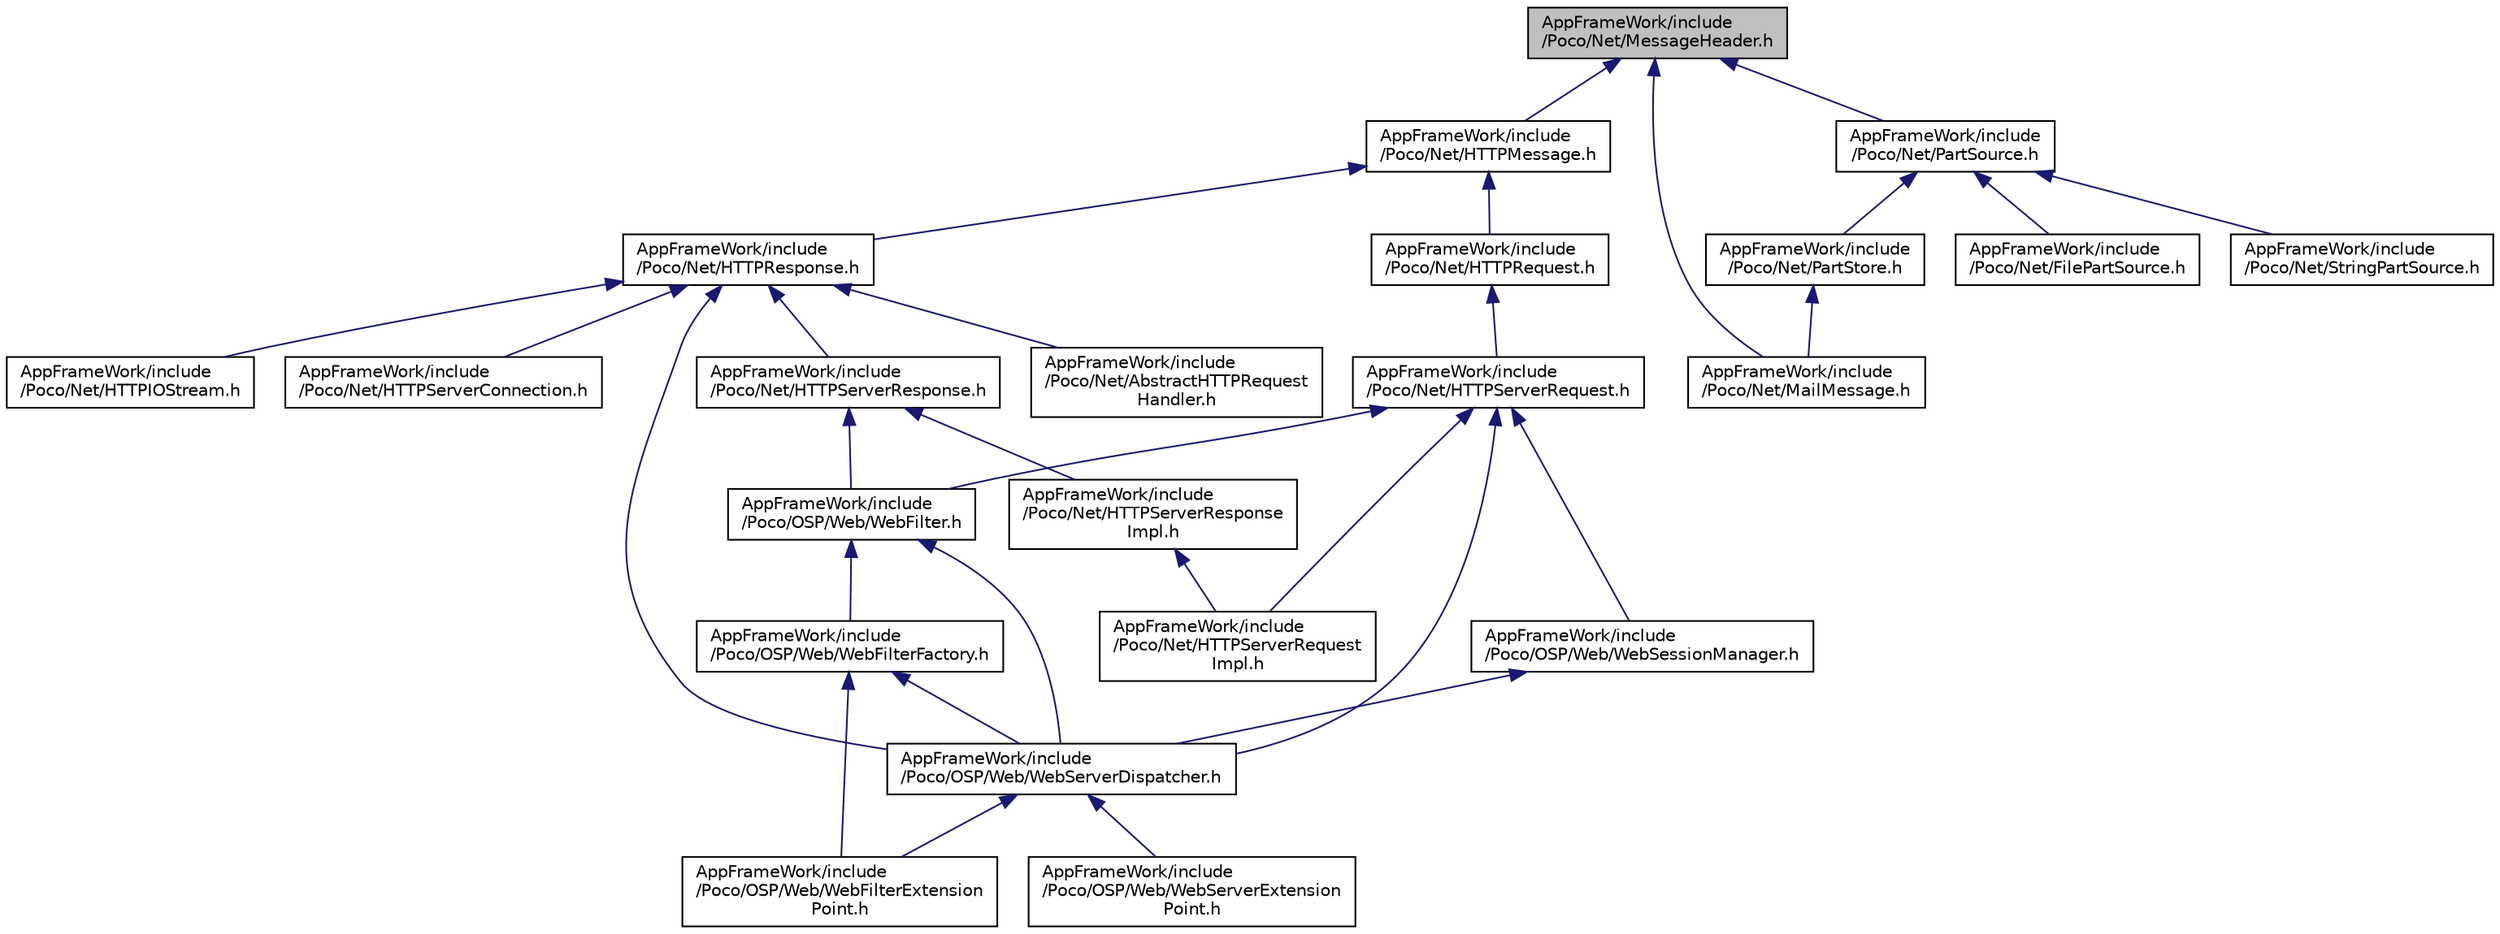 digraph "AppFrameWork/include/Poco/Net/MessageHeader.h"
{
 // LATEX_PDF_SIZE
  edge [fontname="Helvetica",fontsize="10",labelfontname="Helvetica",labelfontsize="10"];
  node [fontname="Helvetica",fontsize="10",shape=record];
  Node1 [label="AppFrameWork/include\l/Poco/Net/MessageHeader.h",height=0.2,width=0.4,color="black", fillcolor="grey75", style="filled", fontcolor="black",tooltip=" "];
  Node1 -> Node2 [dir="back",color="midnightblue",fontsize="10",style="solid"];
  Node2 [label="AppFrameWork/include\l/Poco/Net/HTTPMessage.h",height=0.2,width=0.4,color="black", fillcolor="white", style="filled",URL="$HTTPMessage_8h.html",tooltip=" "];
  Node2 -> Node3 [dir="back",color="midnightblue",fontsize="10",style="solid"];
  Node3 [label="AppFrameWork/include\l/Poco/Net/HTTPRequest.h",height=0.2,width=0.4,color="black", fillcolor="white", style="filled",URL="$HTTPRequest_8h.html",tooltip=" "];
  Node3 -> Node4 [dir="back",color="midnightblue",fontsize="10",style="solid"];
  Node4 [label="AppFrameWork/include\l/Poco/Net/HTTPServerRequest.h",height=0.2,width=0.4,color="black", fillcolor="white", style="filled",URL="$HTTPServerRequest_8h.html",tooltip=" "];
  Node4 -> Node5 [dir="back",color="midnightblue",fontsize="10",style="solid"];
  Node5 [label="AppFrameWork/include\l/Poco/Net/HTTPServerRequest\lImpl.h",height=0.2,width=0.4,color="black", fillcolor="white", style="filled",URL="$HTTPServerRequestImpl_8h.html",tooltip=" "];
  Node4 -> Node6 [dir="back",color="midnightblue",fontsize="10",style="solid"];
  Node6 [label="AppFrameWork/include\l/Poco/OSP/Web/WebFilter.h",height=0.2,width=0.4,color="black", fillcolor="white", style="filled",URL="$WebFilter_8h.html",tooltip=" "];
  Node6 -> Node7 [dir="back",color="midnightblue",fontsize="10",style="solid"];
  Node7 [label="AppFrameWork/include\l/Poco/OSP/Web/WebFilterFactory.h",height=0.2,width=0.4,color="black", fillcolor="white", style="filled",URL="$WebFilterFactory_8h.html",tooltip=" "];
  Node7 -> Node8 [dir="back",color="midnightblue",fontsize="10",style="solid"];
  Node8 [label="AppFrameWork/include\l/Poco/OSP/Web/WebFilterExtension\lPoint.h",height=0.2,width=0.4,color="black", fillcolor="white", style="filled",URL="$WebFilterExtensionPoint_8h.html",tooltip=" "];
  Node7 -> Node9 [dir="back",color="midnightblue",fontsize="10",style="solid"];
  Node9 [label="AppFrameWork/include\l/Poco/OSP/Web/WebServerDispatcher.h",height=0.2,width=0.4,color="black", fillcolor="white", style="filled",URL="$WebServerDispatcher_8h.html",tooltip=" "];
  Node9 -> Node8 [dir="back",color="midnightblue",fontsize="10",style="solid"];
  Node9 -> Node10 [dir="back",color="midnightblue",fontsize="10",style="solid"];
  Node10 [label="AppFrameWork/include\l/Poco/OSP/Web/WebServerExtension\lPoint.h",height=0.2,width=0.4,color="black", fillcolor="white", style="filled",URL="$WebServerExtensionPoint_8h.html",tooltip=" "];
  Node6 -> Node9 [dir="back",color="midnightblue",fontsize="10",style="solid"];
  Node4 -> Node9 [dir="back",color="midnightblue",fontsize="10",style="solid"];
  Node4 -> Node11 [dir="back",color="midnightblue",fontsize="10",style="solid"];
  Node11 [label="AppFrameWork/include\l/Poco/OSP/Web/WebSessionManager.h",height=0.2,width=0.4,color="black", fillcolor="white", style="filled",URL="$WebSessionManager_8h.html",tooltip=" "];
  Node11 -> Node9 [dir="back",color="midnightblue",fontsize="10",style="solid"];
  Node2 -> Node12 [dir="back",color="midnightblue",fontsize="10",style="solid"];
  Node12 [label="AppFrameWork/include\l/Poco/Net/HTTPResponse.h",height=0.2,width=0.4,color="black", fillcolor="white", style="filled",URL="$HTTPResponse_8h.html",tooltip=" "];
  Node12 -> Node13 [dir="back",color="midnightblue",fontsize="10",style="solid"];
  Node13 [label="AppFrameWork/include\l/Poco/Net/AbstractHTTPRequest\lHandler.h",height=0.2,width=0.4,color="black", fillcolor="white", style="filled",URL="$AbstractHTTPRequestHandler_8h.html",tooltip=" "];
  Node12 -> Node14 [dir="back",color="midnightblue",fontsize="10",style="solid"];
  Node14 [label="AppFrameWork/include\l/Poco/Net/HTTPIOStream.h",height=0.2,width=0.4,color="black", fillcolor="white", style="filled",URL="$HTTPIOStream_8h.html",tooltip=" "];
  Node12 -> Node15 [dir="back",color="midnightblue",fontsize="10",style="solid"];
  Node15 [label="AppFrameWork/include\l/Poco/Net/HTTPServerConnection.h",height=0.2,width=0.4,color="black", fillcolor="white", style="filled",URL="$HTTPServerConnection_8h.html",tooltip=" "];
  Node12 -> Node16 [dir="back",color="midnightblue",fontsize="10",style="solid"];
  Node16 [label="AppFrameWork/include\l/Poco/Net/HTTPServerResponse.h",height=0.2,width=0.4,color="black", fillcolor="white", style="filled",URL="$HTTPServerResponse_8h.html",tooltip=" "];
  Node16 -> Node17 [dir="back",color="midnightblue",fontsize="10",style="solid"];
  Node17 [label="AppFrameWork/include\l/Poco/Net/HTTPServerResponse\lImpl.h",height=0.2,width=0.4,color="black", fillcolor="white", style="filled",URL="$HTTPServerResponseImpl_8h.html",tooltip=" "];
  Node17 -> Node5 [dir="back",color="midnightblue",fontsize="10",style="solid"];
  Node16 -> Node6 [dir="back",color="midnightblue",fontsize="10",style="solid"];
  Node12 -> Node9 [dir="back",color="midnightblue",fontsize="10",style="solid"];
  Node1 -> Node18 [dir="back",color="midnightblue",fontsize="10",style="solid"];
  Node18 [label="AppFrameWork/include\l/Poco/Net/MailMessage.h",height=0.2,width=0.4,color="black", fillcolor="white", style="filled",URL="$MailMessage_8h.html",tooltip=" "];
  Node1 -> Node19 [dir="back",color="midnightblue",fontsize="10",style="solid"];
  Node19 [label="AppFrameWork/include\l/Poco/Net/PartSource.h",height=0.2,width=0.4,color="black", fillcolor="white", style="filled",URL="$PartSource_8h.html",tooltip=" "];
  Node19 -> Node20 [dir="back",color="midnightblue",fontsize="10",style="solid"];
  Node20 [label="AppFrameWork/include\l/Poco/Net/FilePartSource.h",height=0.2,width=0.4,color="black", fillcolor="white", style="filled",URL="$FilePartSource_8h.html",tooltip=" "];
  Node19 -> Node21 [dir="back",color="midnightblue",fontsize="10",style="solid"];
  Node21 [label="AppFrameWork/include\l/Poco/Net/PartStore.h",height=0.2,width=0.4,color="black", fillcolor="white", style="filled",URL="$PartStore_8h.html",tooltip=" "];
  Node21 -> Node18 [dir="back",color="midnightblue",fontsize="10",style="solid"];
  Node19 -> Node22 [dir="back",color="midnightblue",fontsize="10",style="solid"];
  Node22 [label="AppFrameWork/include\l/Poco/Net/StringPartSource.h",height=0.2,width=0.4,color="black", fillcolor="white", style="filled",URL="$StringPartSource_8h.html",tooltip=" "];
}
